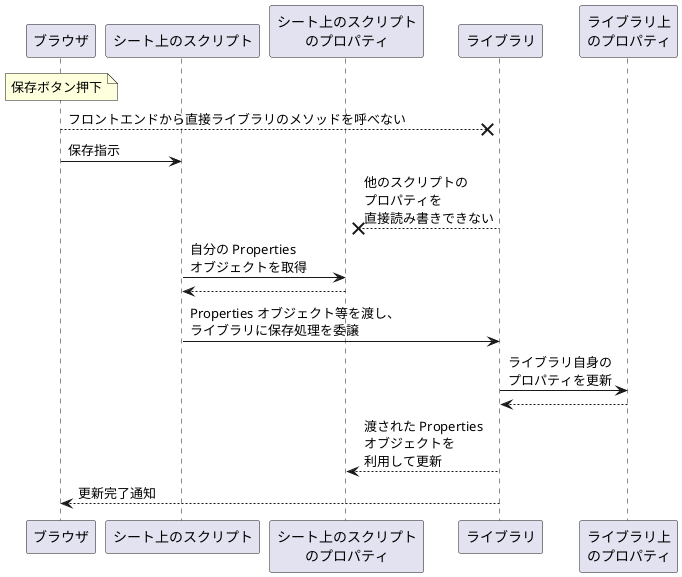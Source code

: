 @startuml "browser-to-lib-flow"

participant "ブラウザ" as Browser
participant "シート上のスクリプト" as DocScript
participant "シート上のスクリプト\nのプロパティ" as DocScriptProp
participant "ライブラリ" as Library
participant "ライブラリ上\nのプロパティ" as LibraryProp

note over Browser :                保存ボタン押下
Browser       -->x Library :       フロントエンドから直接ライブラリのメソッドを呼べない
Browser       ->   DocScript :     保存指示
Library       -->x DocScriptProp:  他のスクリプトの\nプロパティを\n直接読み書きできない
DocScript     ->   DocScriptProp : 自分の Properties\nオブジェクトを取得
DocScriptProp -->  DocScript
DocScript     ->   Library :       Properties オブジェクト等を渡し、\nライブラリに保存処理を委譲
Library       ->   LibraryProp :   ライブラリ自身の\nプロパティを更新
LibraryProp   -->  Library
Library       -->  DocScriptProp : 渡された Properties\nオブジェクトを\n利用して更新
Library       -->  Browser :       更新完了通知
@enduml
